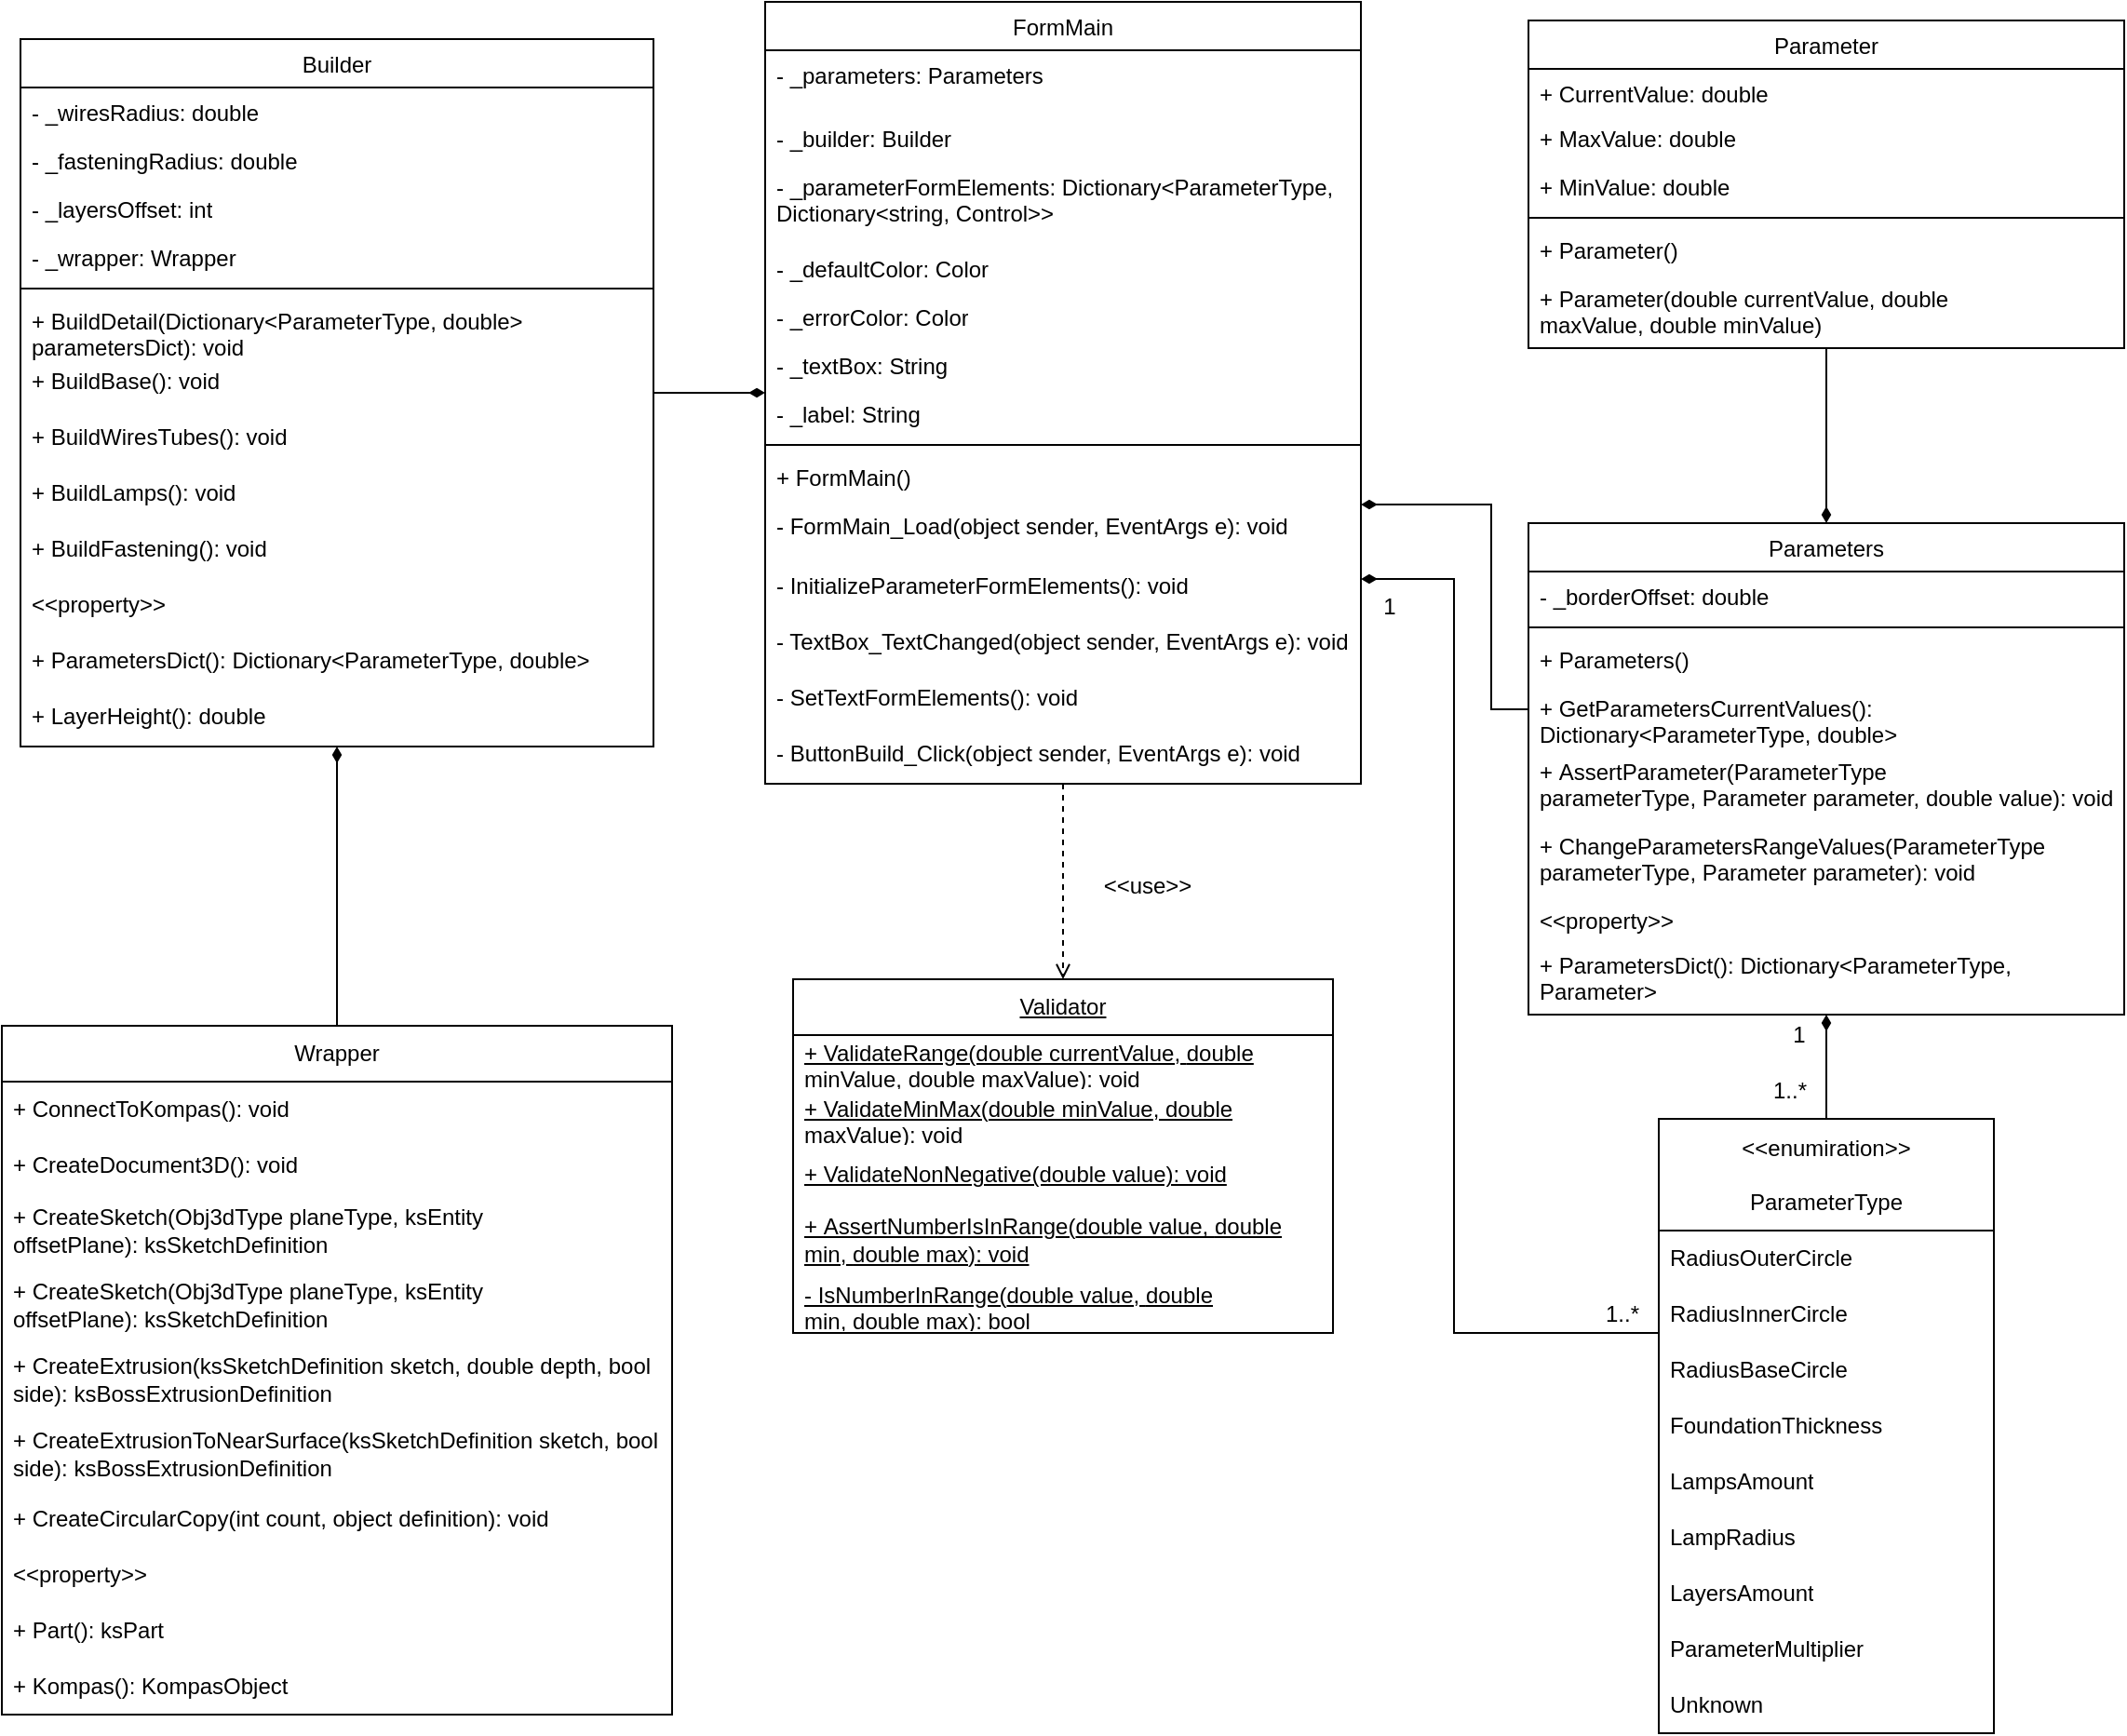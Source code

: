 <mxfile version="22.1.2" type="device">
  <diagram name="Страница — 1" id="qcOd1ieaPcDK6n5Pvgst">
    <mxGraphModel dx="2711" dy="2271" grid="1" gridSize="10" guides="1" tooltips="1" connect="1" arrows="1" fold="1" page="1" pageScale="1" pageWidth="827" pageHeight="1169" math="0" shadow="0">
      <root>
        <mxCell id="0" />
        <mxCell id="1" parent="0" />
        <mxCell id="GlgBGYGWTOKFCCr7DtJ9-49" style="edgeStyle=orthogonalEdgeStyle;rounded=0;orthogonalLoop=1;jettySize=auto;html=1;dashed=1;endArrow=open;endFill=0;" parent="1" source="9W3alVYstUhv-oQzeofO-43" target="GlgBGYGWTOKFCCr7DtJ9-21" edge="1">
          <mxGeometry relative="1" as="geometry">
            <mxPoint x="390" y="428.0" as="sourcePoint" />
            <mxPoint x="442" y="330" as="targetPoint" />
          </mxGeometry>
        </mxCell>
        <mxCell id="GlgBGYGWTOKFCCr7DtJ9-21" value="&lt;u&gt;Validator&lt;/u&gt;" style="swimlane;fontStyle=0;childLayout=stackLayout;horizontal=1;startSize=30;horizontalStack=0;resizeParent=1;resizeParentMax=0;resizeLast=0;collapsible=1;marginBottom=0;whiteSpace=wrap;html=1;" parent="1" vertex="1">
          <mxGeometry x="215" y="405" width="290" height="190" as="geometry" />
        </mxCell>
        <mxCell id="GlgBGYGWTOKFCCr7DtJ9-22" value="&lt;u&gt;+ ValidateRange(double currentValue,&amp;nbsp;&lt;span style=&quot;background-color: initial;&quot;&gt;double minValue,&amp;nbsp;&lt;/span&gt;&lt;span style=&quot;background-color: initial;&quot;&gt;double maxValue): void&lt;/span&gt;&lt;/u&gt;" style="text;strokeColor=none;fillColor=none;align=left;verticalAlign=middle;spacingLeft=4;spacingRight=4;overflow=hidden;points=[[0,0.5],[1,0.5]];portConstraint=eastwest;rotatable=0;whiteSpace=wrap;html=1;" parent="GlgBGYGWTOKFCCr7DtJ9-21" vertex="1">
          <mxGeometry y="30" width="290" height="30" as="geometry" />
        </mxCell>
        <mxCell id="9W3alVYstUhv-oQzeofO-4" value="&lt;u&gt;+&amp;nbsp;ValidateMinMax(double minValue, double maxValue): void&lt;/u&gt;" style="text;strokeColor=none;fillColor=none;align=left;verticalAlign=middle;spacingLeft=4;spacingRight=4;overflow=hidden;points=[[0,0.5],[1,0.5]];portConstraint=eastwest;rotatable=0;whiteSpace=wrap;html=1;" parent="GlgBGYGWTOKFCCr7DtJ9-21" vertex="1">
          <mxGeometry y="60" width="290" height="30" as="geometry" />
        </mxCell>
        <mxCell id="9W3alVYstUhv-oQzeofO-5" value="&lt;u&gt;+ ValidateNonNegative(double value): void&lt;/u&gt;" style="text;strokeColor=none;fillColor=none;align=left;verticalAlign=middle;spacingLeft=4;spacingRight=4;overflow=hidden;points=[[0,0.5],[1,0.5]];portConstraint=eastwest;rotatable=0;whiteSpace=wrap;html=1;" parent="GlgBGYGWTOKFCCr7DtJ9-21" vertex="1">
          <mxGeometry y="90" width="290" height="30" as="geometry" />
        </mxCell>
        <mxCell id="9W3alVYstUhv-oQzeofO-6" value="&lt;u&gt;+&amp;nbsp;AssertNumberIsInRange(&lt;span style=&quot;background-color: initial;&quot;&gt;double value,&amp;nbsp;&lt;/span&gt;&lt;span style=&quot;background-color: initial;&quot;&gt;double min,&amp;nbsp;&lt;/span&gt;&lt;span style=&quot;background-color: initial;&quot;&gt;double max)&lt;/span&gt;: void&lt;/u&gt;" style="text;strokeColor=none;fillColor=none;align=left;verticalAlign=middle;spacingLeft=4;spacingRight=4;overflow=hidden;points=[[0,0.5],[1,0.5]];portConstraint=eastwest;rotatable=0;whiteSpace=wrap;html=1;" parent="GlgBGYGWTOKFCCr7DtJ9-21" vertex="1">
          <mxGeometry y="120" width="290" height="40" as="geometry" />
        </mxCell>
        <mxCell id="9W3alVYstUhv-oQzeofO-8" value="&lt;u&gt;- IsNumberInRange(&lt;span style=&quot;background-color: initial;&quot;&gt;double value,&amp;nbsp;&lt;/span&gt;&lt;span style=&quot;background-color: initial;&quot;&gt;double min,&amp;nbsp;&lt;/span&gt;&lt;span style=&quot;background-color: initial;&quot;&gt;double max)&lt;/span&gt;: bool&lt;/u&gt;" style="text;strokeColor=none;fillColor=none;align=left;verticalAlign=middle;spacingLeft=4;spacingRight=4;overflow=hidden;points=[[0,0.5],[1,0.5]];portConstraint=eastwest;rotatable=0;whiteSpace=wrap;html=1;" parent="GlgBGYGWTOKFCCr7DtJ9-21" vertex="1">
          <mxGeometry y="160" width="290" height="30" as="geometry" />
        </mxCell>
        <mxCell id="lSNkFjeTpOWqWf1twbmg-24" style="edgeStyle=orthogonalEdgeStyle;rounded=0;orthogonalLoop=1;jettySize=auto;html=1;endArrow=diamondThin;endFill=1;" parent="1" source="GlgBGYGWTOKFCCr7DtJ9-31" target="9W3alVYstUhv-oQzeofO-43" edge="1">
          <mxGeometry relative="1" as="geometry">
            <Array as="points">
              <mxPoint x="570" y="595" />
              <mxPoint x="570" y="190" />
            </Array>
          </mxGeometry>
        </mxCell>
        <mxCell id="HAJljK9_crsJxEAl_LAS-34" style="edgeStyle=orthogonalEdgeStyle;rounded=0;orthogonalLoop=1;jettySize=auto;html=1;endArrow=diamondThin;endFill=1;" edge="1" parent="1" source="GlgBGYGWTOKFCCr7DtJ9-31" target="9W3alVYstUhv-oQzeofO-17">
          <mxGeometry relative="1" as="geometry" />
        </mxCell>
        <mxCell id="GlgBGYGWTOKFCCr7DtJ9-31" value="&amp;lt;&amp;lt;enumiration&amp;gt;&amp;gt; &lt;br&gt;&lt;br&gt;ParameterType" style="swimlane;fontStyle=0;childLayout=stackLayout;horizontal=1;startSize=60;horizontalStack=0;resizeParent=1;resizeParentMax=0;resizeLast=0;collapsible=1;marginBottom=0;whiteSpace=wrap;html=1;" parent="1" vertex="1">
          <mxGeometry x="680" y="480" width="180" height="330" as="geometry" />
        </mxCell>
        <mxCell id="GlgBGYGWTOKFCCr7DtJ9-32" value="RadiusOuterCircle" style="text;strokeColor=none;fillColor=none;align=left;verticalAlign=middle;spacingLeft=4;spacingRight=4;overflow=hidden;points=[[0,0.5],[1,0.5]];portConstraint=eastwest;rotatable=0;whiteSpace=wrap;html=1;" parent="GlgBGYGWTOKFCCr7DtJ9-31" vertex="1">
          <mxGeometry y="60" width="180" height="30" as="geometry" />
        </mxCell>
        <mxCell id="GlgBGYGWTOKFCCr7DtJ9-33" value="RadiusInnerCircle" style="text;strokeColor=none;fillColor=none;align=left;verticalAlign=middle;spacingLeft=4;spacingRight=4;overflow=hidden;points=[[0,0.5],[1,0.5]];portConstraint=eastwest;rotatable=0;whiteSpace=wrap;html=1;" parent="GlgBGYGWTOKFCCr7DtJ9-31" vertex="1">
          <mxGeometry y="90" width="180" height="30" as="geometry" />
        </mxCell>
        <mxCell id="GlgBGYGWTOKFCCr7DtJ9-34" value="RadiusBaseCircle" style="text;strokeColor=none;fillColor=none;align=left;verticalAlign=middle;spacingLeft=4;spacingRight=4;overflow=hidden;points=[[0,0.5],[1,0.5]];portConstraint=eastwest;rotatable=0;whiteSpace=wrap;html=1;" parent="GlgBGYGWTOKFCCr7DtJ9-31" vertex="1">
          <mxGeometry y="120" width="180" height="30" as="geometry" />
        </mxCell>
        <mxCell id="GlgBGYGWTOKFCCr7DtJ9-35" value="FoundationThickness" style="text;strokeColor=none;fillColor=none;align=left;verticalAlign=middle;spacingLeft=4;spacingRight=4;overflow=hidden;points=[[0,0.5],[1,0.5]];portConstraint=eastwest;rotatable=0;whiteSpace=wrap;html=1;" parent="GlgBGYGWTOKFCCr7DtJ9-31" vertex="1">
          <mxGeometry y="150" width="180" height="30" as="geometry" />
        </mxCell>
        <mxCell id="GlgBGYGWTOKFCCr7DtJ9-36" value="LampsAmount" style="text;strokeColor=none;fillColor=none;align=left;verticalAlign=middle;spacingLeft=4;spacingRight=4;overflow=hidden;points=[[0,0.5],[1,0.5]];portConstraint=eastwest;rotatable=0;whiteSpace=wrap;html=1;" parent="GlgBGYGWTOKFCCr7DtJ9-31" vertex="1">
          <mxGeometry y="180" width="180" height="30" as="geometry" />
        </mxCell>
        <mxCell id="GlgBGYGWTOKFCCr7DtJ9-37" value="LampRadius" style="text;strokeColor=none;fillColor=none;align=left;verticalAlign=middle;spacingLeft=4;spacingRight=4;overflow=hidden;points=[[0,0.5],[1,0.5]];portConstraint=eastwest;rotatable=0;whiteSpace=wrap;html=1;" parent="GlgBGYGWTOKFCCr7DtJ9-31" vertex="1">
          <mxGeometry y="210" width="180" height="30" as="geometry" />
        </mxCell>
        <mxCell id="9W3alVYstUhv-oQzeofO-1" value="LayersAmount" style="text;strokeColor=none;fillColor=none;align=left;verticalAlign=middle;spacingLeft=4;spacingRight=4;overflow=hidden;points=[[0,0.5],[1,0.5]];portConstraint=eastwest;rotatable=0;whiteSpace=wrap;html=1;" parent="GlgBGYGWTOKFCCr7DtJ9-31" vertex="1">
          <mxGeometry y="240" width="180" height="30" as="geometry" />
        </mxCell>
        <mxCell id="9W3alVYstUhv-oQzeofO-2" value="ParameterMultiplier" style="text;strokeColor=none;fillColor=none;align=left;verticalAlign=middle;spacingLeft=4;spacingRight=4;overflow=hidden;points=[[0,0.5],[1,0.5]];portConstraint=eastwest;rotatable=0;whiteSpace=wrap;html=1;" parent="GlgBGYGWTOKFCCr7DtJ9-31" vertex="1">
          <mxGeometry y="270" width="180" height="30" as="geometry" />
        </mxCell>
        <mxCell id="9W3alVYstUhv-oQzeofO-3" value="Unknown" style="text;strokeColor=none;fillColor=none;align=left;verticalAlign=middle;spacingLeft=4;spacingRight=4;overflow=hidden;points=[[0,0.5],[1,0.5]];portConstraint=eastwest;rotatable=0;whiteSpace=wrap;html=1;" parent="GlgBGYGWTOKFCCr7DtJ9-31" vertex="1">
          <mxGeometry y="300" width="180" height="30" as="geometry" />
        </mxCell>
        <mxCell id="GlgBGYGWTOKFCCr7DtJ9-47" value="1" style="text;html=1;align=center;verticalAlign=middle;resizable=0;points=[];autosize=1;strokeColor=none;fillColor=none;" parent="1" vertex="1">
          <mxGeometry x="520" y="190" width="30" height="30" as="geometry" />
        </mxCell>
        <mxCell id="GlgBGYGWTOKFCCr7DtJ9-48" value="1..*" style="text;html=1;align=center;verticalAlign=middle;resizable=0;points=[];autosize=1;strokeColor=none;fillColor=none;" parent="1" vertex="1">
          <mxGeometry x="640" y="570" width="40" height="30" as="geometry" />
        </mxCell>
        <mxCell id="GlgBGYGWTOKFCCr7DtJ9-50" value="&amp;lt;&amp;lt;use&amp;gt;&amp;gt;" style="text;html=1;align=center;verticalAlign=middle;resizable=0;points=[];autosize=1;strokeColor=none;fillColor=none;" parent="1" vertex="1">
          <mxGeometry x="370" y="340" width="70" height="30" as="geometry" />
        </mxCell>
        <mxCell id="9W3alVYstUhv-oQzeofO-17" value="&lt;span style=&quot;font-weight: normal;&quot;&gt;Parameters&lt;/span&gt;" style="swimlane;fontStyle=1;align=center;verticalAlign=top;childLayout=stackLayout;horizontal=1;startSize=26;horizontalStack=0;resizeParent=1;resizeParentMax=0;resizeLast=0;collapsible=1;marginBottom=0;whiteSpace=wrap;html=1;" parent="1" vertex="1">
          <mxGeometry x="610" y="160" width="320" height="264" as="geometry" />
        </mxCell>
        <mxCell id="9W3alVYstUhv-oQzeofO-21" value="-&amp;nbsp;_borderOffset:&amp;nbsp;double" style="text;strokeColor=none;fillColor=none;align=left;verticalAlign=top;spacingLeft=4;spacingRight=4;overflow=hidden;rotatable=0;points=[[0,0.5],[1,0.5]];portConstraint=eastwest;whiteSpace=wrap;html=1;" parent="9W3alVYstUhv-oQzeofO-17" vertex="1">
          <mxGeometry y="26" width="320" height="26" as="geometry" />
        </mxCell>
        <mxCell id="9W3alVYstUhv-oQzeofO-19" value="" style="line;strokeWidth=1;fillColor=none;align=left;verticalAlign=middle;spacingTop=-1;spacingLeft=3;spacingRight=3;rotatable=0;labelPosition=right;points=[];portConstraint=eastwest;strokeColor=inherit;" parent="9W3alVYstUhv-oQzeofO-17" vertex="1">
          <mxGeometry y="52" width="320" height="8" as="geometry" />
        </mxCell>
        <mxCell id="9W3alVYstUhv-oQzeofO-20" value="+&amp;nbsp;Parameters()" style="text;strokeColor=none;fillColor=none;align=left;verticalAlign=top;spacingLeft=4;spacingRight=4;overflow=hidden;rotatable=0;points=[[0,0.5],[1,0.5]];portConstraint=eastwest;whiteSpace=wrap;html=1;" parent="9W3alVYstUhv-oQzeofO-17" vertex="1">
          <mxGeometry y="60" width="320" height="26" as="geometry" />
        </mxCell>
        <mxCell id="HAJljK9_crsJxEAl_LAS-33" value="+&amp;nbsp;GetParametersCurrentValues():&amp;nbsp;&lt;br&gt;Dictionary&amp;lt;ParameterType, double&amp;gt;" style="text;strokeColor=none;fillColor=none;align=left;verticalAlign=top;spacingLeft=4;spacingRight=4;overflow=hidden;rotatable=0;points=[[0,0.5],[1,0.5]];portConstraint=eastwest;whiteSpace=wrap;html=1;" vertex="1" parent="9W3alVYstUhv-oQzeofO-17">
          <mxGeometry y="86" width="320" height="34" as="geometry" />
        </mxCell>
        <mxCell id="9W3alVYstUhv-oQzeofO-24" value="+&amp;nbsp;AssertParameter(&lt;span style=&quot;background-color: initial;&quot;&gt;ParameterType parameterType,&amp;nbsp;&lt;/span&gt;&lt;span style=&quot;background-color: initial;&quot;&gt;Parameter parameter,&amp;nbsp;&lt;/span&gt;&lt;span style=&quot;background-color: initial;&quot;&gt;double value): void&lt;/span&gt;&lt;span style=&quot;background-color: initial;&quot;&gt;&lt;br&gt;&lt;/span&gt;" style="text;strokeColor=none;fillColor=none;align=left;verticalAlign=top;spacingLeft=4;spacingRight=4;overflow=hidden;rotatable=0;points=[[0,0.5],[1,0.5]];portConstraint=eastwest;whiteSpace=wrap;html=1;" parent="9W3alVYstUhv-oQzeofO-17" vertex="1">
          <mxGeometry y="120" width="320" height="40" as="geometry" />
        </mxCell>
        <mxCell id="9W3alVYstUhv-oQzeofO-23" value="+&amp;nbsp;ChangeParametersRangeValues(&lt;span style=&quot;background-color: initial;&quot;&gt;ParameterType parameterType,&amp;nbsp;&lt;/span&gt;&lt;span style=&quot;background-color: initial;&quot;&gt;Parameter parameter): void&lt;/span&gt;&lt;span style=&quot;background-color: initial;&quot;&gt;&lt;br&gt;&lt;/span&gt;" style="text;strokeColor=none;fillColor=none;align=left;verticalAlign=top;spacingLeft=4;spacingRight=4;overflow=hidden;rotatable=0;points=[[0,0.5],[1,0.5]];portConstraint=eastwest;whiteSpace=wrap;html=1;" parent="9W3alVYstUhv-oQzeofO-17" vertex="1">
          <mxGeometry y="160" width="320" height="40" as="geometry" />
        </mxCell>
        <mxCell id="HAJljK9_crsJxEAl_LAS-32" value="&amp;lt;&amp;lt;property&amp;gt;&amp;gt;" style="text;strokeColor=none;fillColor=none;align=left;verticalAlign=top;spacingLeft=4;spacingRight=4;overflow=hidden;rotatable=0;points=[[0,0.5],[1,0.5]];portConstraint=eastwest;whiteSpace=wrap;html=1;" vertex="1" parent="9W3alVYstUhv-oQzeofO-17">
          <mxGeometry y="200" width="320" height="24" as="geometry" />
        </mxCell>
        <mxCell id="HAJljK9_crsJxEAl_LAS-31" value="+&amp;nbsp;ParametersDict(): Dictionary&amp;lt;ParameterType, Parameter&amp;gt;" style="text;strokeColor=none;fillColor=none;align=left;verticalAlign=top;spacingLeft=4;spacingRight=4;overflow=hidden;rotatable=0;points=[[0,0.5],[1,0.5]];portConstraint=eastwest;whiteSpace=wrap;html=1;" vertex="1" parent="9W3alVYstUhv-oQzeofO-17">
          <mxGeometry y="224" width="320" height="40" as="geometry" />
        </mxCell>
        <mxCell id="lSNkFjeTpOWqWf1twbmg-26" style="edgeStyle=orthogonalEdgeStyle;rounded=0;orthogonalLoop=1;jettySize=auto;html=1;endArrow=diamondThin;endFill=1;" parent="1" source="9W3alVYstUhv-oQzeofO-32" target="9W3alVYstUhv-oQzeofO-17" edge="1">
          <mxGeometry relative="1" as="geometry">
            <Array as="points">
              <mxPoint x="770" y="40" />
              <mxPoint x="770" y="40" />
            </Array>
          </mxGeometry>
        </mxCell>
        <mxCell id="9W3alVYstUhv-oQzeofO-32" value="&lt;span style=&quot;font-weight: normal;&quot;&gt;Parameter&lt;/span&gt;" style="swimlane;fontStyle=1;align=center;verticalAlign=top;childLayout=stackLayout;horizontal=1;startSize=26;horizontalStack=0;resizeParent=1;resizeParentMax=0;resizeLast=0;collapsible=1;marginBottom=0;whiteSpace=wrap;html=1;" parent="1" vertex="1">
          <mxGeometry x="610" y="-110" width="320" height="176" as="geometry" />
        </mxCell>
        <mxCell id="9W3alVYstUhv-oQzeofO-33" value="+&amp;nbsp;CurrentValue: double" style="text;strokeColor=none;fillColor=none;align=left;verticalAlign=top;spacingLeft=4;spacingRight=4;overflow=hidden;rotatable=0;points=[[0,0.5],[1,0.5]];portConstraint=eastwest;whiteSpace=wrap;html=1;" parent="9W3alVYstUhv-oQzeofO-32" vertex="1">
          <mxGeometry y="26" width="320" height="24" as="geometry" />
        </mxCell>
        <mxCell id="9W3alVYstUhv-oQzeofO-34" value="+&amp;nbsp;MaxValue: double" style="text;strokeColor=none;fillColor=none;align=left;verticalAlign=top;spacingLeft=4;spacingRight=4;overflow=hidden;rotatable=0;points=[[0,0.5],[1,0.5]];portConstraint=eastwest;whiteSpace=wrap;html=1;" parent="9W3alVYstUhv-oQzeofO-32" vertex="1">
          <mxGeometry y="50" width="320" height="26" as="geometry" />
        </mxCell>
        <mxCell id="9W3alVYstUhv-oQzeofO-42" value="+ MinValue: double" style="text;strokeColor=none;fillColor=none;align=left;verticalAlign=top;spacingLeft=4;spacingRight=4;overflow=hidden;rotatable=0;points=[[0,0.5],[1,0.5]];portConstraint=eastwest;whiteSpace=wrap;html=1;" parent="9W3alVYstUhv-oQzeofO-32" vertex="1">
          <mxGeometry y="76" width="320" height="26" as="geometry" />
        </mxCell>
        <mxCell id="9W3alVYstUhv-oQzeofO-35" value="" style="line;strokeWidth=1;fillColor=none;align=left;verticalAlign=middle;spacingTop=-1;spacingLeft=3;spacingRight=3;rotatable=0;labelPosition=right;points=[];portConstraint=eastwest;strokeColor=inherit;" parent="9W3alVYstUhv-oQzeofO-32" vertex="1">
          <mxGeometry y="102" width="320" height="8" as="geometry" />
        </mxCell>
        <mxCell id="9W3alVYstUhv-oQzeofO-36" value="+ Parameter()" style="text;strokeColor=none;fillColor=none;align=left;verticalAlign=top;spacingLeft=4;spacingRight=4;overflow=hidden;rotatable=0;points=[[0,0.5],[1,0.5]];portConstraint=eastwest;whiteSpace=wrap;html=1;" parent="9W3alVYstUhv-oQzeofO-32" vertex="1">
          <mxGeometry y="110" width="320" height="26" as="geometry" />
        </mxCell>
        <mxCell id="9W3alVYstUhv-oQzeofO-38" value="&lt;div&gt;+ Parameter(&lt;span style=&quot;background-color: initial;&quot;&gt;double currentValue,&amp;nbsp;&lt;/span&gt;&lt;span style=&quot;background-color: initial;&quot;&gt;double maxValue,&amp;nbsp;&lt;/span&gt;&lt;span style=&quot;background-color: initial;&quot;&gt;double minValue)&lt;/span&gt;&lt;/div&gt;" style="text;strokeColor=none;fillColor=none;align=left;verticalAlign=top;spacingLeft=4;spacingRight=4;overflow=hidden;rotatable=0;points=[[0,0.5],[1,0.5]];portConstraint=eastwest;whiteSpace=wrap;html=1;" parent="9W3alVYstUhv-oQzeofO-32" vertex="1">
          <mxGeometry y="136" width="320" height="40" as="geometry" />
        </mxCell>
        <mxCell id="lSNkFjeTpOWqWf1twbmg-23" style="edgeStyle=orthogonalEdgeStyle;rounded=0;orthogonalLoop=1;jettySize=auto;html=1;endArrow=none;endFill=0;startArrow=diamondThin;startFill=1;" parent="1" source="9W3alVYstUhv-oQzeofO-43" target="9W3alVYstUhv-oQzeofO-17" edge="1">
          <mxGeometry relative="1" as="geometry">
            <Array as="points">
              <mxPoint x="590" y="150" />
              <mxPoint x="590" y="260" />
            </Array>
          </mxGeometry>
        </mxCell>
        <mxCell id="9W3alVYstUhv-oQzeofO-43" value="&lt;span style=&quot;font-weight: normal;&quot;&gt;FormMain&lt;/span&gt;" style="swimlane;fontStyle=1;align=center;verticalAlign=top;childLayout=stackLayout;horizontal=1;startSize=26;horizontalStack=0;resizeParent=1;resizeParentMax=0;resizeLast=0;collapsible=1;marginBottom=0;whiteSpace=wrap;html=1;" parent="1" vertex="1">
          <mxGeometry x="200" y="-120" width="320" height="420" as="geometry" />
        </mxCell>
        <mxCell id="9W3alVYstUhv-oQzeofO-44" value="-&amp;nbsp;_parameters:&amp;nbsp;Parameters" style="text;strokeColor=none;fillColor=none;align=left;verticalAlign=top;spacingLeft=4;spacingRight=4;overflow=hidden;rotatable=0;points=[[0,0.5],[1,0.5]];portConstraint=eastwest;whiteSpace=wrap;html=1;" parent="9W3alVYstUhv-oQzeofO-43" vertex="1">
          <mxGeometry y="26" width="320" height="34" as="geometry" />
        </mxCell>
        <mxCell id="9W3alVYstUhv-oQzeofO-45" value="-&amp;nbsp;_builder: Builder" style="text;strokeColor=none;fillColor=none;align=left;verticalAlign=top;spacingLeft=4;spacingRight=4;overflow=hidden;rotatable=0;points=[[0,0.5],[1,0.5]];portConstraint=eastwest;whiteSpace=wrap;html=1;" parent="9W3alVYstUhv-oQzeofO-43" vertex="1">
          <mxGeometry y="60" width="320" height="26" as="geometry" />
        </mxCell>
        <mxCell id="9W3alVYstUhv-oQzeofO-54" value="- _parameterFormElements:&amp;nbsp;Dictionary&amp;lt;ParameterType, Dictionary&amp;lt;string, Control&amp;gt;&amp;gt;" style="text;strokeColor=none;fillColor=none;align=left;verticalAlign=top;spacingLeft=4;spacingRight=4;overflow=hidden;rotatable=0;points=[[0,0.5],[1,0.5]];portConstraint=eastwest;whiteSpace=wrap;html=1;" parent="9W3alVYstUhv-oQzeofO-43" vertex="1">
          <mxGeometry y="86" width="320" height="44" as="geometry" />
        </mxCell>
        <mxCell id="9W3alVYstUhv-oQzeofO-53" value="-&amp;nbsp;_defaultColor: Color" style="text;strokeColor=none;fillColor=none;align=left;verticalAlign=top;spacingLeft=4;spacingRight=4;overflow=hidden;rotatable=0;points=[[0,0.5],[1,0.5]];portConstraint=eastwest;whiteSpace=wrap;html=1;" parent="9W3alVYstUhv-oQzeofO-43" vertex="1">
          <mxGeometry y="130" width="320" height="26" as="geometry" />
        </mxCell>
        <mxCell id="9W3alVYstUhv-oQzeofO-52" value="-&amp;nbsp;_errorColor: Color" style="text;strokeColor=none;fillColor=none;align=left;verticalAlign=top;spacingLeft=4;spacingRight=4;overflow=hidden;rotatable=0;points=[[0,0.5],[1,0.5]];portConstraint=eastwest;whiteSpace=wrap;html=1;" parent="9W3alVYstUhv-oQzeofO-43" vertex="1">
          <mxGeometry y="156" width="320" height="26" as="geometry" />
        </mxCell>
        <mxCell id="9W3alVYstUhv-oQzeofO-51" value="-&amp;nbsp;_textBox: String" style="text;strokeColor=none;fillColor=none;align=left;verticalAlign=top;spacingLeft=4;spacingRight=4;overflow=hidden;rotatable=0;points=[[0,0.5],[1,0.5]];portConstraint=eastwest;whiteSpace=wrap;html=1;" parent="9W3alVYstUhv-oQzeofO-43" vertex="1">
          <mxGeometry y="182" width="320" height="26" as="geometry" />
        </mxCell>
        <mxCell id="9W3alVYstUhv-oQzeofO-50" value="-&amp;nbsp;_label: String" style="text;strokeColor=none;fillColor=none;align=left;verticalAlign=top;spacingLeft=4;spacingRight=4;overflow=hidden;rotatable=0;points=[[0,0.5],[1,0.5]];portConstraint=eastwest;whiteSpace=wrap;html=1;" parent="9W3alVYstUhv-oQzeofO-43" vertex="1">
          <mxGeometry y="208" width="320" height="26" as="geometry" />
        </mxCell>
        <mxCell id="9W3alVYstUhv-oQzeofO-46" value="" style="line;strokeWidth=1;fillColor=none;align=left;verticalAlign=middle;spacingTop=-1;spacingLeft=3;spacingRight=3;rotatable=0;labelPosition=right;points=[];portConstraint=eastwest;strokeColor=inherit;" parent="9W3alVYstUhv-oQzeofO-43" vertex="1">
          <mxGeometry y="234" width="320" height="8" as="geometry" />
        </mxCell>
        <mxCell id="9W3alVYstUhv-oQzeofO-47" value="+&amp;nbsp;FormMain()" style="text;strokeColor=none;fillColor=none;align=left;verticalAlign=top;spacingLeft=4;spacingRight=4;overflow=hidden;rotatable=0;points=[[0,0.5],[1,0.5]];portConstraint=eastwest;whiteSpace=wrap;html=1;" parent="9W3alVYstUhv-oQzeofO-43" vertex="1">
          <mxGeometry y="242" width="320" height="26" as="geometry" />
        </mxCell>
        <mxCell id="9W3alVYstUhv-oQzeofO-48" value="&lt;span style=&quot;background-color: initial;&quot;&gt;- FormMain_Load(object sender, EventArgs e): void&lt;br&gt;&lt;/span&gt;" style="text;strokeColor=none;fillColor=none;align=left;verticalAlign=top;spacingLeft=4;spacingRight=4;overflow=hidden;rotatable=0;points=[[0,0.5],[1,0.5]];portConstraint=eastwest;whiteSpace=wrap;html=1;" parent="9W3alVYstUhv-oQzeofO-43" vertex="1">
          <mxGeometry y="268" width="320" height="32" as="geometry" />
        </mxCell>
        <mxCell id="9W3alVYstUhv-oQzeofO-49" value="&lt;span style=&quot;background-color: initial;&quot;&gt;- InitializeParameterFormElements(): void&lt;br&gt;&lt;/span&gt;" style="text;strokeColor=none;fillColor=none;align=left;verticalAlign=top;spacingLeft=4;spacingRight=4;overflow=hidden;rotatable=0;points=[[0,0.5],[1,0.5]];portConstraint=eastwest;whiteSpace=wrap;html=1;" parent="9W3alVYstUhv-oQzeofO-43" vertex="1">
          <mxGeometry y="300" width="320" height="30" as="geometry" />
        </mxCell>
        <mxCell id="9W3alVYstUhv-oQzeofO-55" value="&lt;span style=&quot;background-color: initial;&quot;&gt;- TextBox_TextChanged(object sender, EventArgs e): void&lt;br&gt;&lt;/span&gt;" style="text;strokeColor=none;fillColor=none;align=left;verticalAlign=top;spacingLeft=4;spacingRight=4;overflow=hidden;rotatable=0;points=[[0,0.5],[1,0.5]];portConstraint=eastwest;whiteSpace=wrap;html=1;" parent="9W3alVYstUhv-oQzeofO-43" vertex="1">
          <mxGeometry y="330" width="320" height="30" as="geometry" />
        </mxCell>
        <mxCell id="9W3alVYstUhv-oQzeofO-56" value="&lt;span style=&quot;background-color: initial;&quot;&gt;- SetTextFormElements(): void&lt;br&gt;&lt;/span&gt;" style="text;strokeColor=none;fillColor=none;align=left;verticalAlign=top;spacingLeft=4;spacingRight=4;overflow=hidden;rotatable=0;points=[[0,0.5],[1,0.5]];portConstraint=eastwest;whiteSpace=wrap;html=1;" parent="9W3alVYstUhv-oQzeofO-43" vertex="1">
          <mxGeometry y="360" width="320" height="30" as="geometry" />
        </mxCell>
        <mxCell id="9W3alVYstUhv-oQzeofO-57" value="&lt;span style=&quot;background-color: initial;&quot;&gt;- ButtonBuild_Click(object sender, EventArgs e): void&lt;br&gt;&lt;/span&gt;" style="text;strokeColor=none;fillColor=none;align=left;verticalAlign=top;spacingLeft=4;spacingRight=4;overflow=hidden;rotatable=0;points=[[0,0.5],[1,0.5]];portConstraint=eastwest;whiteSpace=wrap;html=1;" parent="9W3alVYstUhv-oQzeofO-43" vertex="1">
          <mxGeometry y="390" width="320" height="30" as="geometry" />
        </mxCell>
        <mxCell id="lSNkFjeTpOWqWf1twbmg-22" style="edgeStyle=orthogonalEdgeStyle;rounded=0;orthogonalLoop=1;jettySize=auto;html=1;endArrow=diamondThin;endFill=1;" parent="1" source="9W3alVYstUhv-oQzeofO-59" target="9W3alVYstUhv-oQzeofO-43" edge="1">
          <mxGeometry relative="1" as="geometry" />
        </mxCell>
        <mxCell id="9W3alVYstUhv-oQzeofO-59" value="&lt;span style=&quot;font-weight: normal;&quot;&gt;Builder&lt;/span&gt;" style="swimlane;fontStyle=1;align=center;verticalAlign=top;childLayout=stackLayout;horizontal=1;startSize=26;horizontalStack=0;resizeParent=1;resizeParentMax=0;resizeLast=0;collapsible=1;marginBottom=0;whiteSpace=wrap;html=1;" parent="1" vertex="1">
          <mxGeometry x="-200" y="-100" width="340" height="380" as="geometry" />
        </mxCell>
        <mxCell id="9W3alVYstUhv-oQzeofO-77" value="- _wiresRadius:&amp;nbsp;double" style="text;strokeColor=none;fillColor=none;align=left;verticalAlign=top;spacingLeft=4;spacingRight=4;overflow=hidden;rotatable=0;points=[[0,0.5],[1,0.5]];portConstraint=eastwest;whiteSpace=wrap;html=1;" parent="9W3alVYstUhv-oQzeofO-59" vertex="1">
          <mxGeometry y="26" width="340" height="26" as="geometry" />
        </mxCell>
        <mxCell id="9W3alVYstUhv-oQzeofO-76" value="- _fasteningRadius:&amp;nbsp;double" style="text;strokeColor=none;fillColor=none;align=left;verticalAlign=top;spacingLeft=4;spacingRight=4;overflow=hidden;rotatable=0;points=[[0,0.5],[1,0.5]];portConstraint=eastwest;whiteSpace=wrap;html=1;" parent="9W3alVYstUhv-oQzeofO-59" vertex="1">
          <mxGeometry y="52" width="340" height="26" as="geometry" />
        </mxCell>
        <mxCell id="9W3alVYstUhv-oQzeofO-78" value="- _layersOffset:&amp;nbsp;int" style="text;strokeColor=none;fillColor=none;align=left;verticalAlign=top;spacingLeft=4;spacingRight=4;overflow=hidden;rotatable=0;points=[[0,0.5],[1,0.5]];portConstraint=eastwest;whiteSpace=wrap;html=1;" parent="9W3alVYstUhv-oQzeofO-59" vertex="1">
          <mxGeometry y="78" width="340" height="26" as="geometry" />
        </mxCell>
        <mxCell id="9W3alVYstUhv-oQzeofO-75" value="-&amp;nbsp;_wrapper:&amp;nbsp;Wrapper" style="text;strokeColor=none;fillColor=none;align=left;verticalAlign=top;spacingLeft=4;spacingRight=4;overflow=hidden;rotatable=0;points=[[0,0.5],[1,0.5]];portConstraint=eastwest;whiteSpace=wrap;html=1;" parent="9W3alVYstUhv-oQzeofO-59" vertex="1">
          <mxGeometry y="104" width="340" height="26" as="geometry" />
        </mxCell>
        <mxCell id="9W3alVYstUhv-oQzeofO-67" value="" style="line;strokeWidth=1;fillColor=none;align=left;verticalAlign=middle;spacingTop=-1;spacingLeft=3;spacingRight=3;rotatable=0;labelPosition=right;points=[];portConstraint=eastwest;strokeColor=inherit;" parent="9W3alVYstUhv-oQzeofO-59" vertex="1">
          <mxGeometry y="130" width="340" height="8" as="geometry" />
        </mxCell>
        <mxCell id="9W3alVYstUhv-oQzeofO-70" value="&lt;span style=&quot;background-color: initial;&quot;&gt;+ BuildDetail(Dictionary&amp;lt;ParameterType, double&amp;gt; parametersDict): void&lt;br&gt;&lt;/span&gt;" style="text;strokeColor=none;fillColor=none;align=left;verticalAlign=top;spacingLeft=4;spacingRight=4;overflow=hidden;rotatable=0;points=[[0,0.5],[1,0.5]];portConstraint=eastwest;whiteSpace=wrap;html=1;" parent="9W3alVYstUhv-oQzeofO-59" vertex="1">
          <mxGeometry y="138" width="340" height="32" as="geometry" />
        </mxCell>
        <mxCell id="9W3alVYstUhv-oQzeofO-71" value="+&amp;nbsp;&lt;span style=&quot;background-color: initial;&quot;&gt;BuildBase(&lt;/span&gt;&lt;span style=&quot;background-color: initial;&quot;&gt;): void&lt;/span&gt;&lt;span style=&quot;background-color: initial;&quot;&gt;&lt;br&gt;&lt;/span&gt;" style="text;strokeColor=none;fillColor=none;align=left;verticalAlign=top;spacingLeft=4;spacingRight=4;overflow=hidden;rotatable=0;points=[[0,0.5],[1,0.5]];portConstraint=eastwest;whiteSpace=wrap;html=1;" parent="9W3alVYstUhv-oQzeofO-59" vertex="1">
          <mxGeometry y="170" width="340" height="30" as="geometry" />
        </mxCell>
        <mxCell id="9W3alVYstUhv-oQzeofO-72" value="&lt;span style=&quot;background-color: initial;&quot;&gt;+ BuildWiresTubes(): void&lt;br&gt;&lt;/span&gt;" style="text;strokeColor=none;fillColor=none;align=left;verticalAlign=top;spacingLeft=4;spacingRight=4;overflow=hidden;rotatable=0;points=[[0,0.5],[1,0.5]];portConstraint=eastwest;whiteSpace=wrap;html=1;" parent="9W3alVYstUhv-oQzeofO-59" vertex="1">
          <mxGeometry y="200" width="340" height="30" as="geometry" />
        </mxCell>
        <mxCell id="9W3alVYstUhv-oQzeofO-73" value="&lt;span style=&quot;background-color: initial;&quot;&gt;+ BuildLamps(): void&lt;br&gt;&lt;/span&gt;" style="text;strokeColor=none;fillColor=none;align=left;verticalAlign=top;spacingLeft=4;spacingRight=4;overflow=hidden;rotatable=0;points=[[0,0.5],[1,0.5]];portConstraint=eastwest;whiteSpace=wrap;html=1;" parent="9W3alVYstUhv-oQzeofO-59" vertex="1">
          <mxGeometry y="230" width="340" height="30" as="geometry" />
        </mxCell>
        <mxCell id="9W3alVYstUhv-oQzeofO-79" value="&lt;span style=&quot;background-color: initial;&quot;&gt;+ BuildFastening(): void&lt;br&gt;&lt;/span&gt;" style="text;strokeColor=none;fillColor=none;align=left;verticalAlign=top;spacingLeft=4;spacingRight=4;overflow=hidden;rotatable=0;points=[[0,0.5],[1,0.5]];portConstraint=eastwest;whiteSpace=wrap;html=1;" parent="9W3alVYstUhv-oQzeofO-59" vertex="1">
          <mxGeometry y="260" width="340" height="30" as="geometry" />
        </mxCell>
        <mxCell id="HAJljK9_crsJxEAl_LAS-1" value="&amp;lt;&amp;lt;property&amp;gt;&amp;gt;" style="text;strokeColor=none;fillColor=none;align=left;verticalAlign=top;spacingLeft=4;spacingRight=4;overflow=hidden;rotatable=0;points=[[0,0.5],[1,0.5]];portConstraint=eastwest;whiteSpace=wrap;html=1;" vertex="1" parent="9W3alVYstUhv-oQzeofO-59">
          <mxGeometry y="290" width="340" height="30" as="geometry" />
        </mxCell>
        <mxCell id="HAJljK9_crsJxEAl_LAS-3" value="+ ParametersDict():&amp;nbsp;Dictionary&amp;lt;ParameterType, double&amp;gt;" style="text;strokeColor=none;fillColor=none;align=left;verticalAlign=top;spacingLeft=4;spacingRight=4;overflow=hidden;rotatable=0;points=[[0,0.5],[1,0.5]];portConstraint=eastwest;whiteSpace=wrap;html=1;" vertex="1" parent="9W3alVYstUhv-oQzeofO-59">
          <mxGeometry y="320" width="340" height="30" as="geometry" />
        </mxCell>
        <mxCell id="HAJljK9_crsJxEAl_LAS-2" value="+&amp;nbsp;LayerHeight(): double" style="text;strokeColor=none;fillColor=none;align=left;verticalAlign=top;spacingLeft=4;spacingRight=4;overflow=hidden;rotatable=0;points=[[0,0.5],[1,0.5]];portConstraint=eastwest;whiteSpace=wrap;html=1;" vertex="1" parent="9W3alVYstUhv-oQzeofO-59">
          <mxGeometry y="350" width="340" height="30" as="geometry" />
        </mxCell>
        <mxCell id="lSNkFjeTpOWqWf1twbmg-21" style="edgeStyle=orthogonalEdgeStyle;rounded=0;orthogonalLoop=1;jettySize=auto;html=1;endArrow=diamondThin;endFill=1;" parent="1" source="HAJljK9_crsJxEAl_LAS-4" target="9W3alVYstUhv-oQzeofO-59" edge="1">
          <mxGeometry relative="1" as="geometry">
            <mxPoint x="-30" y="425" as="sourcePoint" />
          </mxGeometry>
        </mxCell>
        <mxCell id="HAJljK9_crsJxEAl_LAS-4" value="Wrapper" style="swimlane;fontStyle=0;childLayout=stackLayout;horizontal=1;startSize=30;horizontalStack=0;resizeParent=1;resizeParentMax=0;resizeLast=0;collapsible=1;marginBottom=0;whiteSpace=wrap;html=1;" vertex="1" parent="1">
          <mxGeometry x="-210" y="430" width="360" height="370" as="geometry" />
        </mxCell>
        <mxCell id="HAJljK9_crsJxEAl_LAS-7" value="+ ConnectToKompas(): void" style="text;strokeColor=none;fillColor=none;align=left;verticalAlign=middle;spacingLeft=4;spacingRight=4;overflow=hidden;points=[[0,0.5],[1,0.5]];portConstraint=eastwest;rotatable=0;whiteSpace=wrap;html=1;" vertex="1" parent="HAJljK9_crsJxEAl_LAS-4">
          <mxGeometry y="30" width="360" height="30" as="geometry" />
        </mxCell>
        <mxCell id="HAJljK9_crsJxEAl_LAS-30" value="+&amp;nbsp;CreateDocument3D(): void" style="text;strokeColor=none;fillColor=none;align=left;verticalAlign=middle;spacingLeft=4;spacingRight=4;overflow=hidden;points=[[0,0.5],[1,0.5]];portConstraint=eastwest;rotatable=0;whiteSpace=wrap;html=1;" vertex="1" parent="HAJljK9_crsJxEAl_LAS-4">
          <mxGeometry y="60" width="360" height="30" as="geometry" />
        </mxCell>
        <mxCell id="HAJljK9_crsJxEAl_LAS-29" value="+&amp;nbsp;CreateSketch(&lt;span style=&quot;border-color: var(--border-color); background-color: initial;&quot;&gt;Obj3dType planeType,&amp;nbsp;&lt;/span&gt;&lt;span style=&quot;border-color: var(--border-color); background-color: initial;&quot;&gt;ksEntity offsetPlane):&amp;nbsp;&lt;/span&gt;&lt;span style=&quot;border-color: var(--border-color); background-color: initial;&quot;&gt;ksSketchDefinition&lt;/span&gt;" style="text;strokeColor=none;fillColor=none;align=left;verticalAlign=middle;spacingLeft=4;spacingRight=4;overflow=hidden;points=[[0,0.5],[1,0.5]];portConstraint=eastwest;rotatable=0;whiteSpace=wrap;html=1;" vertex="1" parent="HAJljK9_crsJxEAl_LAS-4">
          <mxGeometry y="90" width="360" height="40" as="geometry" />
        </mxCell>
        <mxCell id="HAJljK9_crsJxEAl_LAS-28" value="+&amp;nbsp;CreateSketch(&lt;span style=&quot;border-color: var(--border-color); background-color: initial;&quot;&gt;Obj3dType planeType,&amp;nbsp;&lt;/span&gt;&lt;span style=&quot;border-color: var(--border-color); background-color: initial;&quot;&gt;ksEntity offsetPlane):&amp;nbsp;&lt;/span&gt;&lt;span style=&quot;border-color: var(--border-color); background-color: initial;&quot;&gt;ksSketchDefinition&lt;/span&gt;" style="text;strokeColor=none;fillColor=none;align=left;verticalAlign=middle;spacingLeft=4;spacingRight=4;overflow=hidden;points=[[0,0.5],[1,0.5]];portConstraint=eastwest;rotatable=0;whiteSpace=wrap;html=1;" vertex="1" parent="HAJljK9_crsJxEAl_LAS-4">
          <mxGeometry y="130" width="360" height="40" as="geometry" />
        </mxCell>
        <mxCell id="HAJljK9_crsJxEAl_LAS-27" value="+&amp;nbsp;CreateExtrusion(&lt;span style=&quot;border-color: var(--border-color); background-color: initial;&quot;&gt;ksSketchDefinition sketch, double depth, bool side):&amp;nbsp;&lt;/span&gt;&lt;span style=&quot;border-color: var(--border-color); background-color: initial;&quot;&gt;ksBossExtrusionDefinition&lt;/span&gt;" style="text;strokeColor=none;fillColor=none;align=left;verticalAlign=middle;spacingLeft=4;spacingRight=4;overflow=hidden;points=[[0,0.5],[1,0.5]];portConstraint=eastwest;rotatable=0;whiteSpace=wrap;html=1;" vertex="1" parent="HAJljK9_crsJxEAl_LAS-4">
          <mxGeometry y="170" width="360" height="40" as="geometry" />
        </mxCell>
        <mxCell id="HAJljK9_crsJxEAl_LAS-26" value="+&amp;nbsp;CreateExtrusionToNearSurface(&lt;span style=&quot;border-color: var(--border-color); background-color: initial;&quot;&gt;ksSketchDefinition sketch,&amp;nbsp;&lt;/span&gt;&lt;span style=&quot;border-color: var(--border-color); background-color: initial;&quot;&gt;bool side):&amp;nbsp;&lt;/span&gt;&lt;span style=&quot;border-color: var(--border-color); background-color: initial;&quot;&gt;ksBossExtrusionDefinition&lt;/span&gt;" style="text;strokeColor=none;fillColor=none;align=left;verticalAlign=middle;spacingLeft=4;spacingRight=4;overflow=hidden;points=[[0,0.5],[1,0.5]];portConstraint=eastwest;rotatable=0;whiteSpace=wrap;html=1;" vertex="1" parent="HAJljK9_crsJxEAl_LAS-4">
          <mxGeometry y="210" width="360" height="40" as="geometry" />
        </mxCell>
        <mxCell id="HAJljK9_crsJxEAl_LAS-25" value="+ CreateCircularCopy(int count, object definition): void" style="text;strokeColor=none;fillColor=none;align=left;verticalAlign=middle;spacingLeft=4;spacingRight=4;overflow=hidden;points=[[0,0.5],[1,0.5]];portConstraint=eastwest;rotatable=0;whiteSpace=wrap;html=1;" vertex="1" parent="HAJljK9_crsJxEAl_LAS-4">
          <mxGeometry y="250" width="360" height="30" as="geometry" />
        </mxCell>
        <mxCell id="HAJljK9_crsJxEAl_LAS-24" value="&amp;lt;&amp;lt;property&amp;gt;&amp;gt;" style="text;strokeColor=none;fillColor=none;align=left;verticalAlign=middle;spacingLeft=4;spacingRight=4;overflow=hidden;points=[[0,0.5],[1,0.5]];portConstraint=eastwest;rotatable=0;whiteSpace=wrap;html=1;" vertex="1" parent="HAJljK9_crsJxEAl_LAS-4">
          <mxGeometry y="280" width="360" height="30" as="geometry" />
        </mxCell>
        <mxCell id="HAJljK9_crsJxEAl_LAS-23" value="+ Part(): ksPart" style="text;strokeColor=none;fillColor=none;align=left;verticalAlign=middle;spacingLeft=4;spacingRight=4;overflow=hidden;points=[[0,0.5],[1,0.5]];portConstraint=eastwest;rotatable=0;whiteSpace=wrap;html=1;" vertex="1" parent="HAJljK9_crsJxEAl_LAS-4">
          <mxGeometry y="310" width="360" height="30" as="geometry" />
        </mxCell>
        <mxCell id="HAJljK9_crsJxEAl_LAS-22" value="+&amp;nbsp;Kompas():&amp;nbsp;KompasObject" style="text;strokeColor=none;fillColor=none;align=left;verticalAlign=middle;spacingLeft=4;spacingRight=4;overflow=hidden;points=[[0,0.5],[1,0.5]];portConstraint=eastwest;rotatable=0;whiteSpace=wrap;html=1;" vertex="1" parent="HAJljK9_crsJxEAl_LAS-4">
          <mxGeometry y="340" width="360" height="30" as="geometry" />
        </mxCell>
        <mxCell id="HAJljK9_crsJxEAl_LAS-35" value="1" style="text;html=1;align=center;verticalAlign=middle;resizable=0;points=[];autosize=1;strokeColor=none;fillColor=none;" vertex="1" parent="1">
          <mxGeometry x="740" y="420" width="30" height="30" as="geometry" />
        </mxCell>
        <mxCell id="HAJljK9_crsJxEAl_LAS-36" value="1..*" style="text;html=1;align=center;verticalAlign=middle;resizable=0;points=[];autosize=1;strokeColor=none;fillColor=none;" vertex="1" parent="1">
          <mxGeometry x="730" y="450" width="40" height="30" as="geometry" />
        </mxCell>
      </root>
    </mxGraphModel>
  </diagram>
</mxfile>
